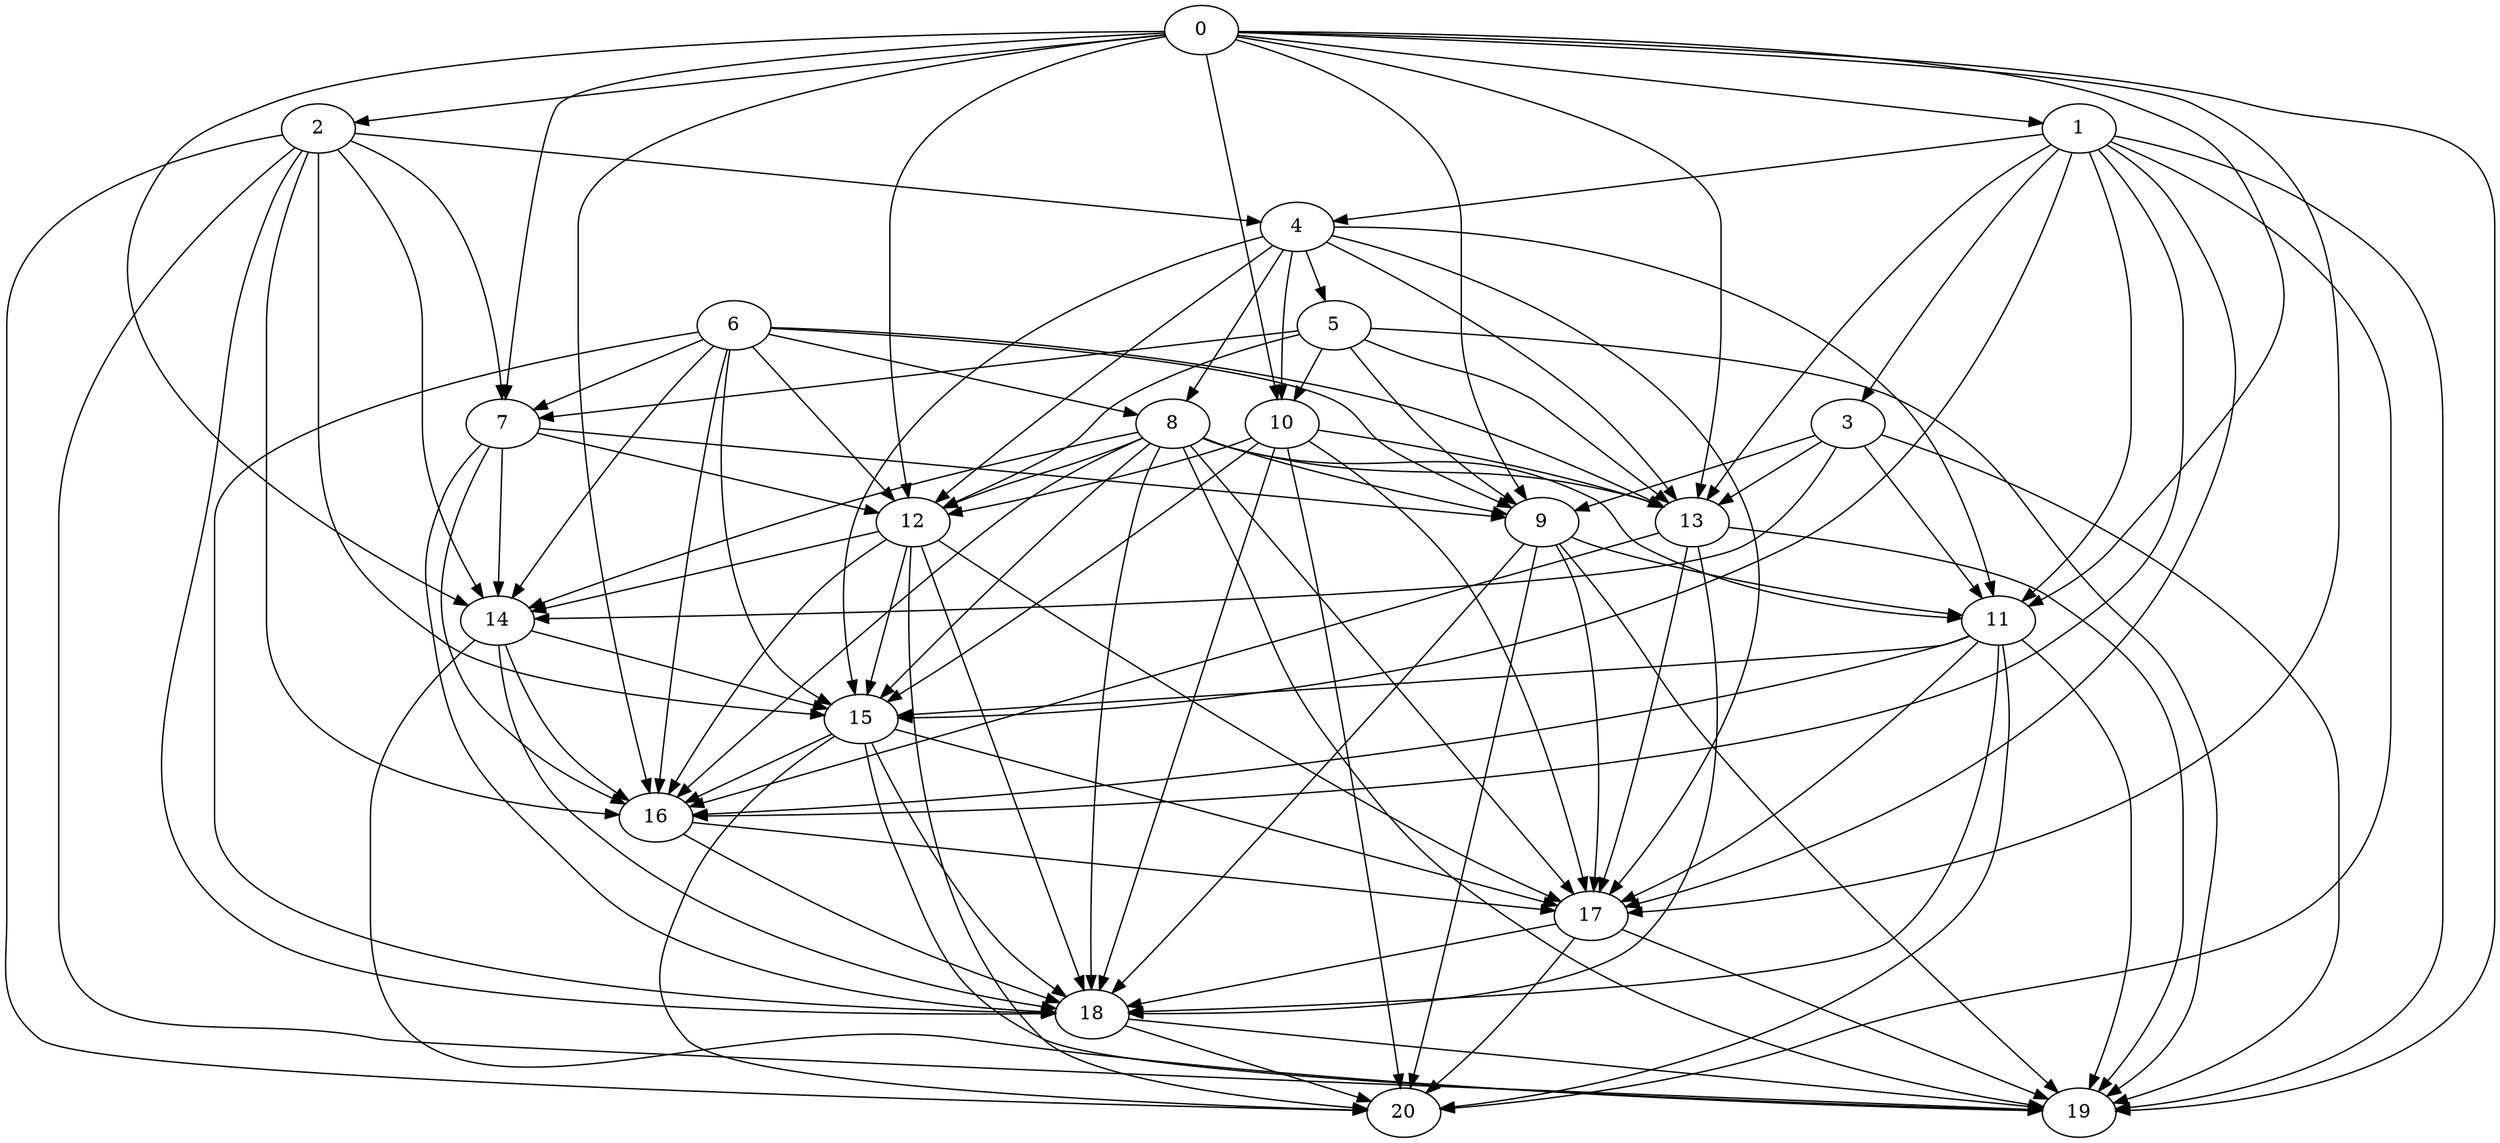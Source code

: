 digraph "Random_Nodes_21_Density_5.48_CCR_0.99_WeightType_Random_Homogeneous-2" {
0 [Weight=36];
1 [Weight=36];
2 [Weight=15];
4 [Weight=36];
5 [Weight=46];
6 [Weight=41];
7 [Weight=41];
10 [Weight=36];
8 [Weight=36];
3 [Weight=10];
12 [Weight=30];
9 [Weight=41];
14 [Weight=51];
11 [Weight=25];
15 [Weight=30];
13 [Weight=10];
16 [Weight=46];
17 [Weight=46];
18 [Weight=46];
20 [Weight=46];
19 [Weight=10];
5 -> 12 [Weight=2];
16 -> 18 [Weight=7];
5 -> 7 [Weight=4];
11 -> 15 [Weight=4];
11 -> 17 [Weight=3];
8 -> 16 [Weight=6];
4 -> 15 [Weight=3];
2 -> 20 [Weight=4];
2 -> 18 [Weight=10];
8 -> 19 [Weight=7];
2 -> 15 [Weight=8];
2 -> 14 [Weight=10];
2 -> 19 [Weight=2];
17 -> 18 [Weight=2];
9 -> 11 [Weight=8];
1 -> 13 [Weight=7];
0 -> 9 [Weight=9];
5 -> 13 [Weight=6];
0 -> 14 [Weight=2];
6 -> 15 [Weight=3];
8 -> 11 [Weight=2];
1 -> 16 [Weight=6];
9 -> 19 [Weight=6];
17 -> 19 [Weight=8];
10 -> 17 [Weight=5];
4 -> 8 [Weight=5];
12 -> 16 [Weight=3];
15 -> 20 [Weight=8];
10 -> 18 [Weight=10];
5 -> 19 [Weight=10];
7 -> 16 [Weight=10];
11 -> 19 [Weight=9];
0 -> 1 [Weight=9];
4 -> 11 [Weight=10];
8 -> 18 [Weight=10];
18 -> 19 [Weight=3];
15 -> 16 [Weight=5];
13 -> 17 [Weight=10];
6 -> 13 [Weight=4];
10 -> 12 [Weight=6];
2 -> 16 [Weight=3];
18 -> 20 [Weight=8];
11 -> 16 [Weight=4];
14 -> 19 [Weight=8];
14 -> 18 [Weight=6];
14 -> 15 [Weight=4];
13 -> 19 [Weight=8];
0 -> 10 [Weight=10];
2 -> 4 [Weight=7];
3 -> 11 [Weight=5];
11 -> 20 [Weight=9];
10 -> 13 [Weight=6];
0 -> 11 [Weight=8];
0 -> 2 [Weight=9];
13 -> 18 [Weight=4];
1 -> 11 [Weight=6];
0 -> 13 [Weight=7];
17 -> 20 [Weight=9];
6 -> 18 [Weight=4];
8 -> 17 [Weight=2];
12 -> 15 [Weight=4];
2 -> 7 [Weight=8];
8 -> 13 [Weight=3];
3 -> 9 [Weight=6];
8 -> 9 [Weight=6];
8 -> 12 [Weight=5];
15 -> 19 [Weight=9];
7 -> 18 [Weight=2];
9 -> 18 [Weight=8];
7 -> 9 [Weight=9];
5 -> 9 [Weight=5];
12 -> 18 [Weight=3];
1 -> 19 [Weight=4];
10 -> 15 [Weight=6];
0 -> 12 [Weight=5];
11 -> 18 [Weight=2];
8 -> 14 [Weight=8];
6 -> 7 [Weight=8];
12 -> 17 [Weight=8];
6 -> 14 [Weight=4];
12 -> 20 [Weight=10];
3 -> 19 [Weight=10];
0 -> 17 [Weight=10];
1 -> 15 [Weight=7];
1 -> 3 [Weight=2];
3 -> 13 [Weight=10];
0 -> 16 [Weight=10];
1 -> 20 [Weight=8];
7 -> 14 [Weight=8];
13 -> 16 [Weight=9];
4 -> 10 [Weight=5];
6 -> 12 [Weight=8];
14 -> 16 [Weight=6];
0 -> 19 [Weight=6];
8 -> 15 [Weight=7];
7 -> 12 [Weight=2];
6 -> 9 [Weight=5];
0 -> 7 [Weight=8];
4 -> 12 [Weight=7];
15 -> 17 [Weight=3];
16 -> 17 [Weight=2];
15 -> 18 [Weight=6];
6 -> 16 [Weight=2];
1 -> 17 [Weight=5];
4 -> 13 [Weight=5];
4 -> 17 [Weight=8];
6 -> 8 [Weight=7];
9 -> 17 [Weight=10];
12 -> 14 [Weight=5];
3 -> 14 [Weight=3];
9 -> 20 [Weight=7];
4 -> 5 [Weight=2];
10 -> 20 [Weight=9];
5 -> 10 [Weight=8];
1 -> 4 [Weight=4];
}
